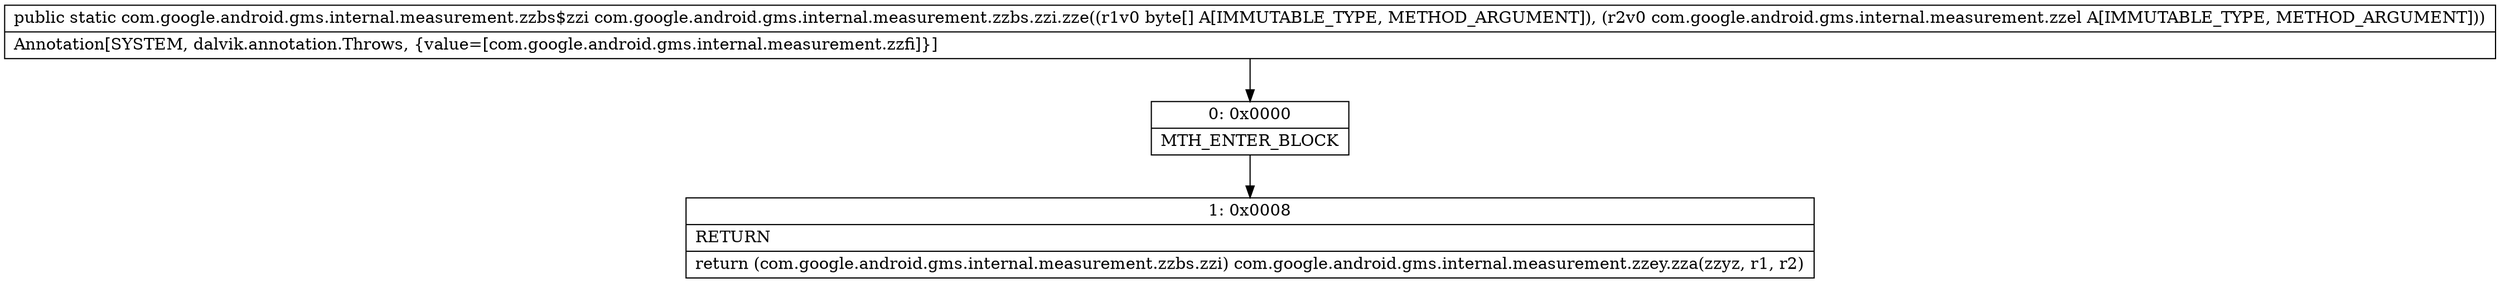 digraph "CFG forcom.google.android.gms.internal.measurement.zzbs.zzi.zze([BLcom\/google\/android\/gms\/internal\/measurement\/zzel;)Lcom\/google\/android\/gms\/internal\/measurement\/zzbs$zzi;" {
Node_0 [shape=record,label="{0\:\ 0x0000|MTH_ENTER_BLOCK\l}"];
Node_1 [shape=record,label="{1\:\ 0x0008|RETURN\l|return (com.google.android.gms.internal.measurement.zzbs.zzi) com.google.android.gms.internal.measurement.zzey.zza(zzyz, r1, r2)\l}"];
MethodNode[shape=record,label="{public static com.google.android.gms.internal.measurement.zzbs$zzi com.google.android.gms.internal.measurement.zzbs.zzi.zze((r1v0 byte[] A[IMMUTABLE_TYPE, METHOD_ARGUMENT]), (r2v0 com.google.android.gms.internal.measurement.zzel A[IMMUTABLE_TYPE, METHOD_ARGUMENT]))  | Annotation[SYSTEM, dalvik.annotation.Throws, \{value=[com.google.android.gms.internal.measurement.zzfi]\}]\l}"];
MethodNode -> Node_0;
Node_0 -> Node_1;
}

